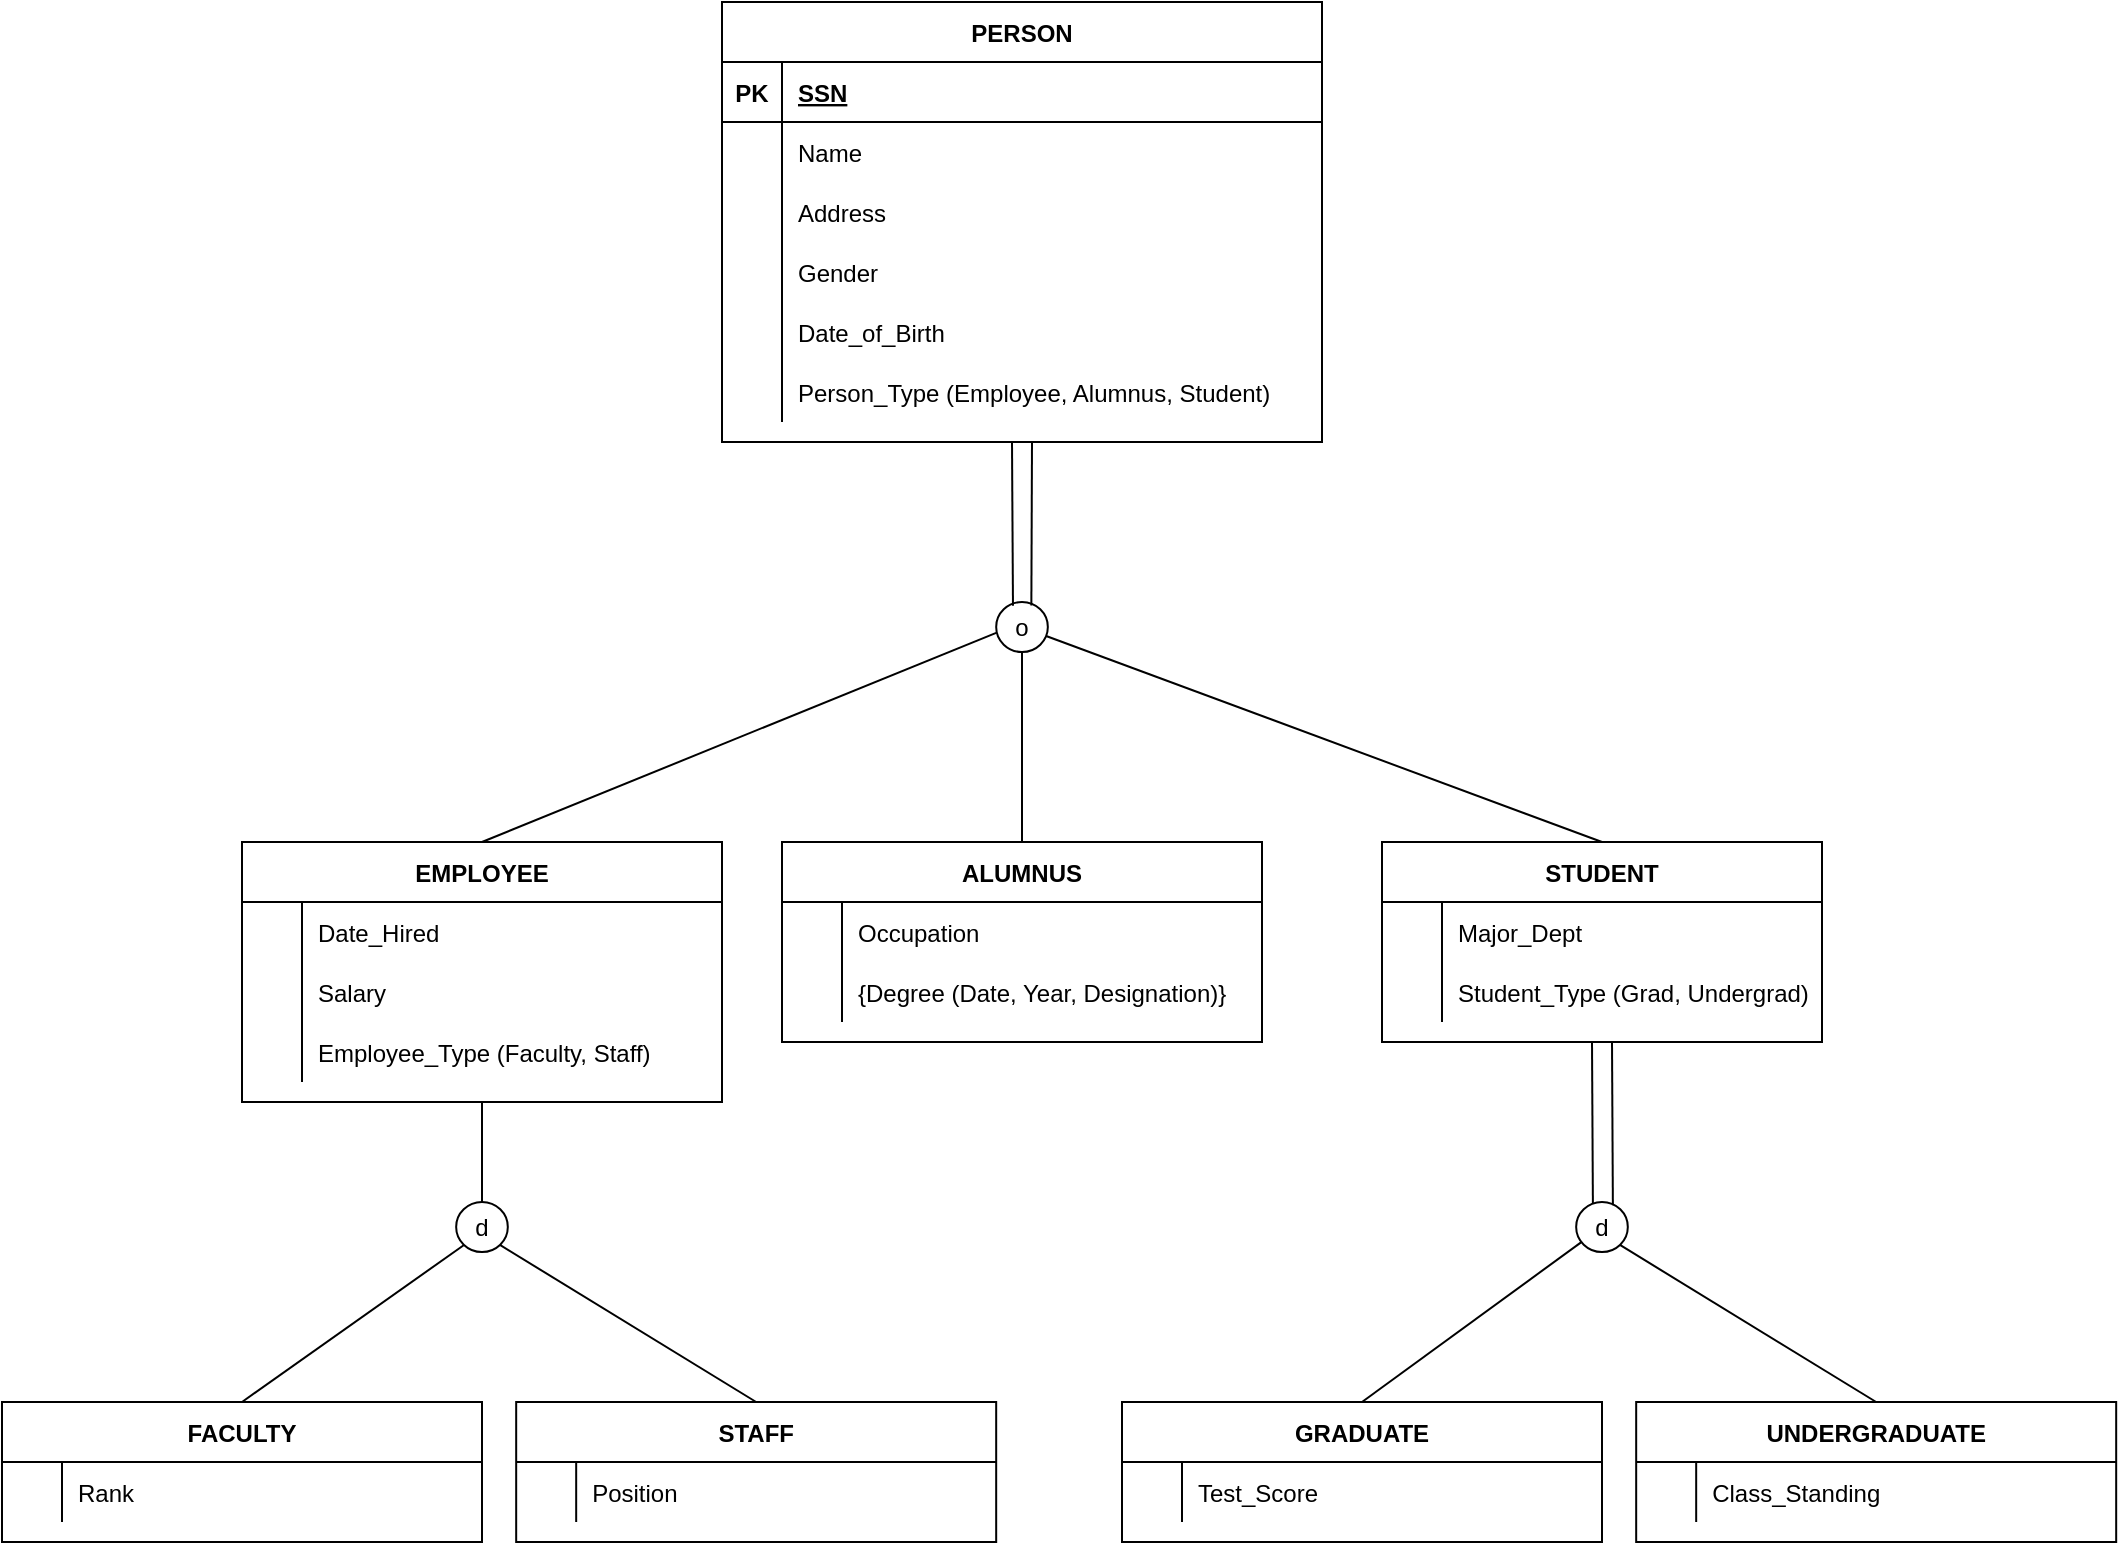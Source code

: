 <mxfile version="20.3.2" type="github">
  <diagram id="zZqfCcknTcSGU8JQ0RtU" name="Page-1">
    <mxGraphModel dx="2004" dy="677" grid="1" gridSize="10" guides="1" tooltips="1" connect="1" arrows="1" fold="1" page="1" pageScale="1" pageWidth="850" pageHeight="1100" math="0" shadow="0">
      <root>
        <mxCell id="0" />
        <mxCell id="1" parent="0" />
        <mxCell id="Ij6OzM-81O3-0aPPW5B1-2" value="PERSON" style="shape=table;startSize=30;container=1;collapsible=1;childLayout=tableLayout;fixedRows=1;rowLines=0;fontStyle=1;align=center;resizeLast=1;" parent="1" vertex="1">
          <mxGeometry x="110" y="150" width="300" height="220" as="geometry" />
        </mxCell>
        <mxCell id="Ij6OzM-81O3-0aPPW5B1-3" value="" style="shape=tableRow;horizontal=0;startSize=0;swimlaneHead=0;swimlaneBody=0;fillColor=none;collapsible=0;dropTarget=0;points=[[0,0.5],[1,0.5]];portConstraint=eastwest;top=0;left=0;right=0;bottom=1;" parent="Ij6OzM-81O3-0aPPW5B1-2" vertex="1">
          <mxGeometry y="30" width="300" height="30" as="geometry" />
        </mxCell>
        <mxCell id="Ij6OzM-81O3-0aPPW5B1-4" value="PK" style="shape=partialRectangle;connectable=0;fillColor=none;top=0;left=0;bottom=0;right=0;fontStyle=1;overflow=hidden;" parent="Ij6OzM-81O3-0aPPW5B1-3" vertex="1">
          <mxGeometry width="30" height="30" as="geometry">
            <mxRectangle width="30" height="30" as="alternateBounds" />
          </mxGeometry>
        </mxCell>
        <mxCell id="Ij6OzM-81O3-0aPPW5B1-5" value="SSN" style="shape=partialRectangle;connectable=0;fillColor=none;top=0;left=0;bottom=0;right=0;align=left;spacingLeft=6;fontStyle=5;overflow=hidden;" parent="Ij6OzM-81O3-0aPPW5B1-3" vertex="1">
          <mxGeometry x="30" width="270" height="30" as="geometry">
            <mxRectangle width="270" height="30" as="alternateBounds" />
          </mxGeometry>
        </mxCell>
        <mxCell id="Ij6OzM-81O3-0aPPW5B1-6" value="" style="shape=tableRow;horizontal=0;startSize=0;swimlaneHead=0;swimlaneBody=0;fillColor=none;collapsible=0;dropTarget=0;points=[[0,0.5],[1,0.5]];portConstraint=eastwest;top=0;left=0;right=0;bottom=0;" parent="Ij6OzM-81O3-0aPPW5B1-2" vertex="1">
          <mxGeometry y="60" width="300" height="30" as="geometry" />
        </mxCell>
        <mxCell id="Ij6OzM-81O3-0aPPW5B1-7" value="" style="shape=partialRectangle;connectable=0;fillColor=none;top=0;left=0;bottom=0;right=0;editable=1;overflow=hidden;" parent="Ij6OzM-81O3-0aPPW5B1-6" vertex="1">
          <mxGeometry width="30" height="30" as="geometry">
            <mxRectangle width="30" height="30" as="alternateBounds" />
          </mxGeometry>
        </mxCell>
        <mxCell id="Ij6OzM-81O3-0aPPW5B1-8" value="Name" style="shape=partialRectangle;connectable=0;fillColor=none;top=0;left=0;bottom=0;right=0;align=left;spacingLeft=6;overflow=hidden;" parent="Ij6OzM-81O3-0aPPW5B1-6" vertex="1">
          <mxGeometry x="30" width="270" height="30" as="geometry">
            <mxRectangle width="270" height="30" as="alternateBounds" />
          </mxGeometry>
        </mxCell>
        <mxCell id="Ij6OzM-81O3-0aPPW5B1-9" value="" style="shape=tableRow;horizontal=0;startSize=0;swimlaneHead=0;swimlaneBody=0;fillColor=none;collapsible=0;dropTarget=0;points=[[0,0.5],[1,0.5]];portConstraint=eastwest;top=0;left=0;right=0;bottom=0;" parent="Ij6OzM-81O3-0aPPW5B1-2" vertex="1">
          <mxGeometry y="90" width="300" height="30" as="geometry" />
        </mxCell>
        <mxCell id="Ij6OzM-81O3-0aPPW5B1-10" value="" style="shape=partialRectangle;connectable=0;fillColor=none;top=0;left=0;bottom=0;right=0;editable=1;overflow=hidden;" parent="Ij6OzM-81O3-0aPPW5B1-9" vertex="1">
          <mxGeometry width="30" height="30" as="geometry">
            <mxRectangle width="30" height="30" as="alternateBounds" />
          </mxGeometry>
        </mxCell>
        <mxCell id="Ij6OzM-81O3-0aPPW5B1-11" value="Address" style="shape=partialRectangle;connectable=0;fillColor=none;top=0;left=0;bottom=0;right=0;align=left;spacingLeft=6;overflow=hidden;" parent="Ij6OzM-81O3-0aPPW5B1-9" vertex="1">
          <mxGeometry x="30" width="270" height="30" as="geometry">
            <mxRectangle width="270" height="30" as="alternateBounds" />
          </mxGeometry>
        </mxCell>
        <mxCell id="Ij6OzM-81O3-0aPPW5B1-12" value="" style="shape=tableRow;horizontal=0;startSize=0;swimlaneHead=0;swimlaneBody=0;fillColor=none;collapsible=0;dropTarget=0;points=[[0,0.5],[1,0.5]];portConstraint=eastwest;top=0;left=0;right=0;bottom=0;" parent="Ij6OzM-81O3-0aPPW5B1-2" vertex="1">
          <mxGeometry y="120" width="300" height="30" as="geometry" />
        </mxCell>
        <mxCell id="Ij6OzM-81O3-0aPPW5B1-13" value="" style="shape=partialRectangle;connectable=0;fillColor=none;top=0;left=0;bottom=0;right=0;editable=1;overflow=hidden;" parent="Ij6OzM-81O3-0aPPW5B1-12" vertex="1">
          <mxGeometry width="30" height="30" as="geometry">
            <mxRectangle width="30" height="30" as="alternateBounds" />
          </mxGeometry>
        </mxCell>
        <mxCell id="Ij6OzM-81O3-0aPPW5B1-14" value="Gender" style="shape=partialRectangle;connectable=0;fillColor=none;top=0;left=0;bottom=0;right=0;align=left;spacingLeft=6;overflow=hidden;" parent="Ij6OzM-81O3-0aPPW5B1-12" vertex="1">
          <mxGeometry x="30" width="270" height="30" as="geometry">
            <mxRectangle width="270" height="30" as="alternateBounds" />
          </mxGeometry>
        </mxCell>
        <mxCell id="Ij6OzM-81O3-0aPPW5B1-15" style="shape=tableRow;horizontal=0;startSize=0;swimlaneHead=0;swimlaneBody=0;fillColor=none;collapsible=0;dropTarget=0;points=[[0,0.5],[1,0.5]];portConstraint=eastwest;top=0;left=0;right=0;bottom=0;" parent="Ij6OzM-81O3-0aPPW5B1-2" vertex="1">
          <mxGeometry y="150" width="300" height="30" as="geometry" />
        </mxCell>
        <mxCell id="Ij6OzM-81O3-0aPPW5B1-16" style="shape=partialRectangle;connectable=0;fillColor=none;top=0;left=0;bottom=0;right=0;editable=1;overflow=hidden;" parent="Ij6OzM-81O3-0aPPW5B1-15" vertex="1">
          <mxGeometry width="30" height="30" as="geometry">
            <mxRectangle width="30" height="30" as="alternateBounds" />
          </mxGeometry>
        </mxCell>
        <mxCell id="Ij6OzM-81O3-0aPPW5B1-17" value="Date_of_Birth" style="shape=partialRectangle;connectable=0;fillColor=none;top=0;left=0;bottom=0;right=0;align=left;spacingLeft=6;overflow=hidden;" parent="Ij6OzM-81O3-0aPPW5B1-15" vertex="1">
          <mxGeometry x="30" width="270" height="30" as="geometry">
            <mxRectangle width="270" height="30" as="alternateBounds" />
          </mxGeometry>
        </mxCell>
        <mxCell id="Ij6OzM-81O3-0aPPW5B1-24" style="shape=tableRow;horizontal=0;startSize=0;swimlaneHead=0;swimlaneBody=0;fillColor=none;collapsible=0;dropTarget=0;points=[[0,0.5],[1,0.5]];portConstraint=eastwest;top=0;left=0;right=0;bottom=0;" parent="Ij6OzM-81O3-0aPPW5B1-2" vertex="1">
          <mxGeometry y="180" width="300" height="30" as="geometry" />
        </mxCell>
        <mxCell id="Ij6OzM-81O3-0aPPW5B1-25" style="shape=partialRectangle;connectable=0;fillColor=none;top=0;left=0;bottom=0;right=0;editable=1;overflow=hidden;" parent="Ij6OzM-81O3-0aPPW5B1-24" vertex="1">
          <mxGeometry width="30" height="30" as="geometry">
            <mxRectangle width="30" height="30" as="alternateBounds" />
          </mxGeometry>
        </mxCell>
        <mxCell id="Ij6OzM-81O3-0aPPW5B1-26" value="Person_Type (Employee, Alumnus, Student)" style="shape=partialRectangle;connectable=0;fillColor=none;top=0;left=0;bottom=0;right=0;align=left;spacingLeft=6;overflow=hidden;" parent="Ij6OzM-81O3-0aPPW5B1-24" vertex="1">
          <mxGeometry x="30" width="270" height="30" as="geometry">
            <mxRectangle width="270" height="30" as="alternateBounds" />
          </mxGeometry>
        </mxCell>
        <mxCell id="Ij6OzM-81O3-0aPPW5B1-29" value="o" style="ellipse;whiteSpace=wrap;html=1;" parent="1" vertex="1">
          <mxGeometry x="247.09" y="450" width="25.83" height="25" as="geometry" />
        </mxCell>
        <mxCell id="Ij6OzM-81O3-0aPPW5B1-30" value="EMPLOYEE" style="shape=table;startSize=30;container=1;collapsible=1;childLayout=tableLayout;fixedRows=1;rowLines=0;fontStyle=1;align=center;resizeLast=1;" parent="1" vertex="1">
          <mxGeometry x="-130" y="570" width="240" height="130" as="geometry" />
        </mxCell>
        <mxCell id="Ij6OzM-81O3-0aPPW5B1-34" value="" style="shape=tableRow;horizontal=0;startSize=0;swimlaneHead=0;swimlaneBody=0;fillColor=none;collapsible=0;dropTarget=0;points=[[0,0.5],[1,0.5]];portConstraint=eastwest;top=0;left=0;right=0;bottom=0;" parent="Ij6OzM-81O3-0aPPW5B1-30" vertex="1">
          <mxGeometry y="30" width="240" height="30" as="geometry" />
        </mxCell>
        <mxCell id="Ij6OzM-81O3-0aPPW5B1-35" value="" style="shape=partialRectangle;connectable=0;fillColor=none;top=0;left=0;bottom=0;right=0;editable=1;overflow=hidden;" parent="Ij6OzM-81O3-0aPPW5B1-34" vertex="1">
          <mxGeometry width="30" height="30" as="geometry">
            <mxRectangle width="30" height="30" as="alternateBounds" />
          </mxGeometry>
        </mxCell>
        <mxCell id="Ij6OzM-81O3-0aPPW5B1-36" value="Date_Hired" style="shape=partialRectangle;connectable=0;fillColor=none;top=0;left=0;bottom=0;right=0;align=left;spacingLeft=6;overflow=hidden;" parent="Ij6OzM-81O3-0aPPW5B1-34" vertex="1">
          <mxGeometry x="30" width="210" height="30" as="geometry">
            <mxRectangle width="210" height="30" as="alternateBounds" />
          </mxGeometry>
        </mxCell>
        <mxCell id="Ij6OzM-81O3-0aPPW5B1-37" value="" style="shape=tableRow;horizontal=0;startSize=0;swimlaneHead=0;swimlaneBody=0;fillColor=none;collapsible=0;dropTarget=0;points=[[0,0.5],[1,0.5]];portConstraint=eastwest;top=0;left=0;right=0;bottom=0;" parent="Ij6OzM-81O3-0aPPW5B1-30" vertex="1">
          <mxGeometry y="60" width="240" height="30" as="geometry" />
        </mxCell>
        <mxCell id="Ij6OzM-81O3-0aPPW5B1-38" value="" style="shape=partialRectangle;connectable=0;fillColor=none;top=0;left=0;bottom=0;right=0;editable=1;overflow=hidden;" parent="Ij6OzM-81O3-0aPPW5B1-37" vertex="1">
          <mxGeometry width="30" height="30" as="geometry">
            <mxRectangle width="30" height="30" as="alternateBounds" />
          </mxGeometry>
        </mxCell>
        <mxCell id="Ij6OzM-81O3-0aPPW5B1-39" value="Salary" style="shape=partialRectangle;connectable=0;fillColor=none;top=0;left=0;bottom=0;right=0;align=left;spacingLeft=6;overflow=hidden;" parent="Ij6OzM-81O3-0aPPW5B1-37" vertex="1">
          <mxGeometry x="30" width="210" height="30" as="geometry">
            <mxRectangle width="210" height="30" as="alternateBounds" />
          </mxGeometry>
        </mxCell>
        <mxCell id="Ij6OzM-81O3-0aPPW5B1-40" value="" style="shape=tableRow;horizontal=0;startSize=0;swimlaneHead=0;swimlaneBody=0;fillColor=none;collapsible=0;dropTarget=0;points=[[0,0.5],[1,0.5]];portConstraint=eastwest;top=0;left=0;right=0;bottom=0;" parent="Ij6OzM-81O3-0aPPW5B1-30" vertex="1">
          <mxGeometry y="90" width="240" height="30" as="geometry" />
        </mxCell>
        <mxCell id="Ij6OzM-81O3-0aPPW5B1-41" value="" style="shape=partialRectangle;connectable=0;fillColor=none;top=0;left=0;bottom=0;right=0;editable=1;overflow=hidden;" parent="Ij6OzM-81O3-0aPPW5B1-40" vertex="1">
          <mxGeometry width="30" height="30" as="geometry">
            <mxRectangle width="30" height="30" as="alternateBounds" />
          </mxGeometry>
        </mxCell>
        <mxCell id="Ij6OzM-81O3-0aPPW5B1-42" value="Employee_Type (Faculty, Staff)" style="shape=partialRectangle;connectable=0;fillColor=none;top=0;left=0;bottom=0;right=0;align=left;spacingLeft=6;overflow=hidden;" parent="Ij6OzM-81O3-0aPPW5B1-40" vertex="1">
          <mxGeometry x="30" width="210" height="30" as="geometry">
            <mxRectangle width="210" height="30" as="alternateBounds" />
          </mxGeometry>
        </mxCell>
        <mxCell id="Ij6OzM-81O3-0aPPW5B1-56" value="ALUMNUS" style="shape=table;startSize=30;container=1;collapsible=1;childLayout=tableLayout;fixedRows=1;rowLines=0;fontStyle=1;align=center;resizeLast=1;" parent="1" vertex="1">
          <mxGeometry x="140" y="570" width="240" height="100" as="geometry" />
        </mxCell>
        <mxCell id="Ij6OzM-81O3-0aPPW5B1-60" value="" style="shape=tableRow;horizontal=0;startSize=0;swimlaneHead=0;swimlaneBody=0;fillColor=none;collapsible=0;dropTarget=0;points=[[0,0.5],[1,0.5]];portConstraint=eastwest;top=0;left=0;right=0;bottom=0;" parent="Ij6OzM-81O3-0aPPW5B1-56" vertex="1">
          <mxGeometry y="30" width="240" height="30" as="geometry" />
        </mxCell>
        <mxCell id="Ij6OzM-81O3-0aPPW5B1-61" value="" style="shape=partialRectangle;connectable=0;fillColor=none;top=0;left=0;bottom=0;right=0;editable=1;overflow=hidden;" parent="Ij6OzM-81O3-0aPPW5B1-60" vertex="1">
          <mxGeometry width="30" height="30" as="geometry">
            <mxRectangle width="30" height="30" as="alternateBounds" />
          </mxGeometry>
        </mxCell>
        <mxCell id="Ij6OzM-81O3-0aPPW5B1-62" value="Occupation" style="shape=partialRectangle;connectable=0;fillColor=none;top=0;left=0;bottom=0;right=0;align=left;spacingLeft=6;overflow=hidden;" parent="Ij6OzM-81O3-0aPPW5B1-60" vertex="1">
          <mxGeometry x="30" width="210" height="30" as="geometry">
            <mxRectangle width="210" height="30" as="alternateBounds" />
          </mxGeometry>
        </mxCell>
        <mxCell id="Ij6OzM-81O3-0aPPW5B1-63" value="" style="shape=tableRow;horizontal=0;startSize=0;swimlaneHead=0;swimlaneBody=0;fillColor=none;collapsible=0;dropTarget=0;points=[[0,0.5],[1,0.5]];portConstraint=eastwest;top=0;left=0;right=0;bottom=0;" parent="Ij6OzM-81O3-0aPPW5B1-56" vertex="1">
          <mxGeometry y="60" width="240" height="30" as="geometry" />
        </mxCell>
        <mxCell id="Ij6OzM-81O3-0aPPW5B1-64" value="" style="shape=partialRectangle;connectable=0;fillColor=none;top=0;left=0;bottom=0;right=0;editable=1;overflow=hidden;" parent="Ij6OzM-81O3-0aPPW5B1-63" vertex="1">
          <mxGeometry width="30" height="30" as="geometry">
            <mxRectangle width="30" height="30" as="alternateBounds" />
          </mxGeometry>
        </mxCell>
        <mxCell id="Ij6OzM-81O3-0aPPW5B1-65" value="{Degree (Date, Year, Designation)}" style="shape=partialRectangle;connectable=0;fillColor=none;top=0;left=0;bottom=0;right=0;align=left;spacingLeft=6;overflow=hidden;" parent="Ij6OzM-81O3-0aPPW5B1-63" vertex="1">
          <mxGeometry x="30" width="210" height="30" as="geometry">
            <mxRectangle width="210" height="30" as="alternateBounds" />
          </mxGeometry>
        </mxCell>
        <mxCell id="Ij6OzM-81O3-0aPPW5B1-69" value="STUDENT" style="shape=table;startSize=30;container=1;collapsible=1;childLayout=tableLayout;fixedRows=1;rowLines=0;fontStyle=1;align=center;resizeLast=1;" parent="1" vertex="1">
          <mxGeometry x="440" y="570" width="220" height="100" as="geometry" />
        </mxCell>
        <mxCell id="Ij6OzM-81O3-0aPPW5B1-73" value="" style="shape=tableRow;horizontal=0;startSize=0;swimlaneHead=0;swimlaneBody=0;fillColor=none;collapsible=0;dropTarget=0;points=[[0,0.5],[1,0.5]];portConstraint=eastwest;top=0;left=0;right=0;bottom=0;" parent="Ij6OzM-81O3-0aPPW5B1-69" vertex="1">
          <mxGeometry y="30" width="220" height="30" as="geometry" />
        </mxCell>
        <mxCell id="Ij6OzM-81O3-0aPPW5B1-74" value="" style="shape=partialRectangle;connectable=0;fillColor=none;top=0;left=0;bottom=0;right=0;editable=1;overflow=hidden;" parent="Ij6OzM-81O3-0aPPW5B1-73" vertex="1">
          <mxGeometry width="30" height="30" as="geometry">
            <mxRectangle width="30" height="30" as="alternateBounds" />
          </mxGeometry>
        </mxCell>
        <mxCell id="Ij6OzM-81O3-0aPPW5B1-75" value="Major_Dept" style="shape=partialRectangle;connectable=0;fillColor=none;top=0;left=0;bottom=0;right=0;align=left;spacingLeft=6;overflow=hidden;" parent="Ij6OzM-81O3-0aPPW5B1-73" vertex="1">
          <mxGeometry x="30" width="190" height="30" as="geometry">
            <mxRectangle width="190" height="30" as="alternateBounds" />
          </mxGeometry>
        </mxCell>
        <mxCell id="Ij6OzM-81O3-0aPPW5B1-76" value="" style="shape=tableRow;horizontal=0;startSize=0;swimlaneHead=0;swimlaneBody=0;fillColor=none;collapsible=0;dropTarget=0;points=[[0,0.5],[1,0.5]];portConstraint=eastwest;top=0;left=0;right=0;bottom=0;" parent="Ij6OzM-81O3-0aPPW5B1-69" vertex="1">
          <mxGeometry y="60" width="220" height="30" as="geometry" />
        </mxCell>
        <mxCell id="Ij6OzM-81O3-0aPPW5B1-77" value="" style="shape=partialRectangle;connectable=0;fillColor=none;top=0;left=0;bottom=0;right=0;editable=1;overflow=hidden;" parent="Ij6OzM-81O3-0aPPW5B1-76" vertex="1">
          <mxGeometry width="30" height="30" as="geometry">
            <mxRectangle width="30" height="30" as="alternateBounds" />
          </mxGeometry>
        </mxCell>
        <mxCell id="Ij6OzM-81O3-0aPPW5B1-78" value="Student_Type (Grad, Undergrad)" style="shape=partialRectangle;connectable=0;fillColor=none;top=0;left=0;bottom=0;right=0;align=left;spacingLeft=6;overflow=hidden;" parent="Ij6OzM-81O3-0aPPW5B1-76" vertex="1">
          <mxGeometry x="30" width="190" height="30" as="geometry">
            <mxRectangle width="190" height="30" as="alternateBounds" />
          </mxGeometry>
        </mxCell>
        <mxCell id="Ij6OzM-81O3-0aPPW5B1-80" value="" style="endArrow=none;html=1;rounded=0;exitX=0;exitY=0.617;exitDx=0;exitDy=0;entryX=0.5;entryY=0;entryDx=0;entryDy=0;exitPerimeter=0;" parent="1" source="Ij6OzM-81O3-0aPPW5B1-29" target="Ij6OzM-81O3-0aPPW5B1-30" edge="1">
          <mxGeometry relative="1" as="geometry">
            <mxPoint x="90" y="440" as="sourcePoint" />
            <mxPoint x="90" y="570" as="targetPoint" />
          </mxGeometry>
        </mxCell>
        <mxCell id="Ij6OzM-81O3-0aPPW5B1-81" value="" style="endArrow=none;html=1;rounded=0;exitX=0.5;exitY=1;exitDx=0;exitDy=0;entryX=0.5;entryY=0;entryDx=0;entryDy=0;" parent="1" target="Ij6OzM-81O3-0aPPW5B1-56" edge="1" source="Ij6OzM-81O3-0aPPW5B1-29">
          <mxGeometry relative="1" as="geometry">
            <mxPoint x="259.5" y="560" as="sourcePoint" />
            <mxPoint x="259.5" y="690" as="targetPoint" />
          </mxGeometry>
        </mxCell>
        <mxCell id="Ij6OzM-81O3-0aPPW5B1-82" value="" style="endArrow=none;html=1;rounded=0;entryX=0.5;entryY=0;entryDx=0;entryDy=0;" parent="1" source="Ij6OzM-81O3-0aPPW5B1-29" target="Ij6OzM-81O3-0aPPW5B1-69" edge="1">
          <mxGeometry relative="1" as="geometry">
            <mxPoint x="350" y="550" as="sourcePoint" />
            <mxPoint x="360.5" y="700" as="targetPoint" />
          </mxGeometry>
        </mxCell>
        <mxCell id="RWGU4wMZFjCJOGVtQFp1-1" value="" style="endArrow=none;html=1;rounded=0;exitX=0.5;exitY=1;exitDx=0;exitDy=0;" edge="1" parent="1" source="Ij6OzM-81O3-0aPPW5B1-30" target="RWGU4wMZFjCJOGVtQFp1-3">
          <mxGeometry relative="1" as="geometry">
            <mxPoint x="50" y="710" as="sourcePoint" />
            <mxPoint x="20" y="770" as="targetPoint" />
          </mxGeometry>
        </mxCell>
        <mxCell id="RWGU4wMZFjCJOGVtQFp1-3" value="d" style="ellipse;whiteSpace=wrap;html=1;" vertex="1" parent="1">
          <mxGeometry x="-22.92" y="750" width="25.83" height="25" as="geometry" />
        </mxCell>
        <mxCell id="RWGU4wMZFjCJOGVtQFp1-4" value="FACULTY" style="shape=table;startSize=30;container=1;collapsible=1;childLayout=tableLayout;fixedRows=1;rowLines=0;fontStyle=1;align=center;resizeLast=1;" vertex="1" parent="1">
          <mxGeometry x="-250" y="850" width="240" height="70" as="geometry" />
        </mxCell>
        <mxCell id="RWGU4wMZFjCJOGVtQFp1-5" value="" style="shape=tableRow;horizontal=0;startSize=0;swimlaneHead=0;swimlaneBody=0;fillColor=none;collapsible=0;dropTarget=0;points=[[0,0.5],[1,0.5]];portConstraint=eastwest;top=0;left=0;right=0;bottom=0;" vertex="1" parent="RWGU4wMZFjCJOGVtQFp1-4">
          <mxGeometry y="30" width="240" height="30" as="geometry" />
        </mxCell>
        <mxCell id="RWGU4wMZFjCJOGVtQFp1-6" value="" style="shape=partialRectangle;connectable=0;fillColor=none;top=0;left=0;bottom=0;right=0;editable=1;overflow=hidden;" vertex="1" parent="RWGU4wMZFjCJOGVtQFp1-5">
          <mxGeometry width="30" height="30" as="geometry">
            <mxRectangle width="30" height="30" as="alternateBounds" />
          </mxGeometry>
        </mxCell>
        <mxCell id="RWGU4wMZFjCJOGVtQFp1-7" value="Rank" style="shape=partialRectangle;connectable=0;fillColor=none;top=0;left=0;bottom=0;right=0;align=left;spacingLeft=6;overflow=hidden;" vertex="1" parent="RWGU4wMZFjCJOGVtQFp1-5">
          <mxGeometry x="30" width="210" height="30" as="geometry">
            <mxRectangle width="210" height="30" as="alternateBounds" />
          </mxGeometry>
        </mxCell>
        <mxCell id="RWGU4wMZFjCJOGVtQFp1-14" value="STAFF" style="shape=table;startSize=30;container=1;collapsible=1;childLayout=tableLayout;fixedRows=1;rowLines=0;fontStyle=1;align=center;resizeLast=1;" vertex="1" parent="1">
          <mxGeometry x="7.09" y="850" width="240" height="70" as="geometry" />
        </mxCell>
        <mxCell id="RWGU4wMZFjCJOGVtQFp1-15" value="" style="shape=tableRow;horizontal=0;startSize=0;swimlaneHead=0;swimlaneBody=0;fillColor=none;collapsible=0;dropTarget=0;points=[[0,0.5],[1,0.5]];portConstraint=eastwest;top=0;left=0;right=0;bottom=0;" vertex="1" parent="RWGU4wMZFjCJOGVtQFp1-14">
          <mxGeometry y="30" width="240" height="30" as="geometry" />
        </mxCell>
        <mxCell id="RWGU4wMZFjCJOGVtQFp1-16" value="" style="shape=partialRectangle;connectable=0;fillColor=none;top=0;left=0;bottom=0;right=0;editable=1;overflow=hidden;" vertex="1" parent="RWGU4wMZFjCJOGVtQFp1-15">
          <mxGeometry width="30" height="30" as="geometry">
            <mxRectangle width="30" height="30" as="alternateBounds" />
          </mxGeometry>
        </mxCell>
        <mxCell id="RWGU4wMZFjCJOGVtQFp1-17" value="Position" style="shape=partialRectangle;connectable=0;fillColor=none;top=0;left=0;bottom=0;right=0;align=left;spacingLeft=6;overflow=hidden;" vertex="1" parent="RWGU4wMZFjCJOGVtQFp1-15">
          <mxGeometry x="30" width="210" height="30" as="geometry">
            <mxRectangle width="210" height="30" as="alternateBounds" />
          </mxGeometry>
        </mxCell>
        <mxCell id="RWGU4wMZFjCJOGVtQFp1-24" value="" style="endArrow=none;html=1;rounded=0;entryX=0.324;entryY=0.042;entryDx=0;entryDy=0;entryPerimeter=0;" edge="1" parent="1" target="RWGU4wMZFjCJOGVtQFp1-25">
          <mxGeometry relative="1" as="geometry">
            <mxPoint x="545" y="670" as="sourcePoint" />
            <mxPoint x="550" y="740" as="targetPoint" />
          </mxGeometry>
        </mxCell>
        <mxCell id="RWGU4wMZFjCJOGVtQFp1-25" value="d" style="ellipse;whiteSpace=wrap;html=1;" vertex="1" parent="1">
          <mxGeometry x="537.08" y="750" width="25.83" height="25" as="geometry" />
        </mxCell>
        <mxCell id="RWGU4wMZFjCJOGVtQFp1-26" value="GRADUATE" style="shape=table;startSize=30;container=1;collapsible=1;childLayout=tableLayout;fixedRows=1;rowLines=0;fontStyle=1;align=center;resizeLast=1;" vertex="1" parent="1">
          <mxGeometry x="310" y="850" width="240" height="70" as="geometry" />
        </mxCell>
        <mxCell id="RWGU4wMZFjCJOGVtQFp1-27" value="" style="shape=tableRow;horizontal=0;startSize=0;swimlaneHead=0;swimlaneBody=0;fillColor=none;collapsible=0;dropTarget=0;points=[[0,0.5],[1,0.5]];portConstraint=eastwest;top=0;left=0;right=0;bottom=0;" vertex="1" parent="RWGU4wMZFjCJOGVtQFp1-26">
          <mxGeometry y="30" width="240" height="30" as="geometry" />
        </mxCell>
        <mxCell id="RWGU4wMZFjCJOGVtQFp1-28" value="" style="shape=partialRectangle;connectable=0;fillColor=none;top=0;left=0;bottom=0;right=0;editable=1;overflow=hidden;" vertex="1" parent="RWGU4wMZFjCJOGVtQFp1-27">
          <mxGeometry width="30" height="30" as="geometry">
            <mxRectangle width="30" height="30" as="alternateBounds" />
          </mxGeometry>
        </mxCell>
        <mxCell id="RWGU4wMZFjCJOGVtQFp1-29" value="Test_Score" style="shape=partialRectangle;connectable=0;fillColor=none;top=0;left=0;bottom=0;right=0;align=left;spacingLeft=6;overflow=hidden;" vertex="1" parent="RWGU4wMZFjCJOGVtQFp1-27">
          <mxGeometry x="30" width="210" height="30" as="geometry">
            <mxRectangle width="210" height="30" as="alternateBounds" />
          </mxGeometry>
        </mxCell>
        <mxCell id="RWGU4wMZFjCJOGVtQFp1-30" value="UNDERGRADUATE" style="shape=table;startSize=30;container=1;collapsible=1;childLayout=tableLayout;fixedRows=1;rowLines=0;fontStyle=1;align=center;resizeLast=1;" vertex="1" parent="1">
          <mxGeometry x="567.09" y="850" width="240" height="70" as="geometry" />
        </mxCell>
        <mxCell id="RWGU4wMZFjCJOGVtQFp1-31" value="" style="shape=tableRow;horizontal=0;startSize=0;swimlaneHead=0;swimlaneBody=0;fillColor=none;collapsible=0;dropTarget=0;points=[[0,0.5],[1,0.5]];portConstraint=eastwest;top=0;left=0;right=0;bottom=0;" vertex="1" parent="RWGU4wMZFjCJOGVtQFp1-30">
          <mxGeometry y="30" width="240" height="30" as="geometry" />
        </mxCell>
        <mxCell id="RWGU4wMZFjCJOGVtQFp1-32" value="" style="shape=partialRectangle;connectable=0;fillColor=none;top=0;left=0;bottom=0;right=0;editable=1;overflow=hidden;" vertex="1" parent="RWGU4wMZFjCJOGVtQFp1-31">
          <mxGeometry width="30" height="30" as="geometry">
            <mxRectangle width="30" height="30" as="alternateBounds" />
          </mxGeometry>
        </mxCell>
        <mxCell id="RWGU4wMZFjCJOGVtQFp1-33" value="Class_Standing" style="shape=partialRectangle;connectable=0;fillColor=none;top=0;left=0;bottom=0;right=0;align=left;spacingLeft=6;overflow=hidden;" vertex="1" parent="RWGU4wMZFjCJOGVtQFp1-31">
          <mxGeometry x="30" width="210" height="30" as="geometry">
            <mxRectangle width="210" height="30" as="alternateBounds" />
          </mxGeometry>
        </mxCell>
        <mxCell id="RWGU4wMZFjCJOGVtQFp1-34" value="" style="endArrow=none;html=1;rounded=0;exitX=0;exitY=1;exitDx=0;exitDy=0;entryX=0.5;entryY=0;entryDx=0;entryDy=0;" edge="1" parent="1" source="RWGU4wMZFjCJOGVtQFp1-3" target="RWGU4wMZFjCJOGVtQFp1-4">
          <mxGeometry relative="1" as="geometry">
            <mxPoint y="710" as="sourcePoint" />
            <mxPoint x="-0.005" y="760" as="targetPoint" />
          </mxGeometry>
        </mxCell>
        <mxCell id="RWGU4wMZFjCJOGVtQFp1-35" value="" style="endArrow=none;html=1;rounded=0;exitX=0.5;exitY=0;exitDx=0;exitDy=0;entryX=1;entryY=1;entryDx=0;entryDy=0;" edge="1" parent="1" source="RWGU4wMZFjCJOGVtQFp1-14" target="RWGU4wMZFjCJOGVtQFp1-3">
          <mxGeometry relative="1" as="geometry">
            <mxPoint x="-8.987" y="781.482" as="sourcePoint" />
            <mxPoint x="-120" y="860" as="targetPoint" />
          </mxGeometry>
        </mxCell>
        <mxCell id="RWGU4wMZFjCJOGVtQFp1-36" value="" style="endArrow=none;html=1;rounded=0;entryX=0.5;entryY=0;entryDx=0;entryDy=0;" edge="1" parent="1" source="RWGU4wMZFjCJOGVtQFp1-25" target="RWGU4wMZFjCJOGVtQFp1-26">
          <mxGeometry relative="1" as="geometry">
            <mxPoint x="471.013" y="760.002" as="sourcePoint" />
            <mxPoint x="360" y="838.52" as="targetPoint" />
          </mxGeometry>
        </mxCell>
        <mxCell id="RWGU4wMZFjCJOGVtQFp1-37" value="" style="endArrow=none;html=1;rounded=0;entryX=0.5;entryY=0;entryDx=0;entryDy=0;exitX=1;exitY=1;exitDx=0;exitDy=0;" edge="1" parent="1" source="RWGU4wMZFjCJOGVtQFp1-25" target="RWGU4wMZFjCJOGVtQFp1-30">
          <mxGeometry relative="1" as="geometry">
            <mxPoint x="520.894" y="781.369" as="sourcePoint" />
            <mxPoint x="440" y="860" as="targetPoint" />
          </mxGeometry>
        </mxCell>
        <mxCell id="RWGU4wMZFjCJOGVtQFp1-39" value="" style="endArrow=none;html=1;rounded=0;entryX=0.711;entryY=0.064;entryDx=0;entryDy=0;entryPerimeter=0;" edge="1" parent="1" target="RWGU4wMZFjCJOGVtQFp1-25">
          <mxGeometry relative="1" as="geometry">
            <mxPoint x="555" y="670" as="sourcePoint" />
            <mxPoint x="559.995" y="760" as="targetPoint" />
          </mxGeometry>
        </mxCell>
        <mxCell id="RWGU4wMZFjCJOGVtQFp1-40" value="" style="endArrow=none;html=1;rounded=0;entryX=0.325;entryY=0.077;entryDx=0;entryDy=0;entryPerimeter=0;" edge="1" parent="1" target="Ij6OzM-81O3-0aPPW5B1-29">
          <mxGeometry relative="1" as="geometry">
            <mxPoint x="255" y="370" as="sourcePoint" />
            <mxPoint x="255.029" y="441.05" as="targetPoint" />
          </mxGeometry>
        </mxCell>
        <mxCell id="RWGU4wMZFjCJOGVtQFp1-41" value="" style="endArrow=none;html=1;rounded=0;entryX=0.681;entryY=0.068;entryDx=0;entryDy=0;entryPerimeter=0;" edge="1" parent="1" target="Ij6OzM-81O3-0aPPW5B1-29">
          <mxGeometry relative="1" as="geometry">
            <mxPoint x="265" y="370" as="sourcePoint" />
            <mxPoint x="265.025" y="441.6" as="targetPoint" />
          </mxGeometry>
        </mxCell>
      </root>
    </mxGraphModel>
  </diagram>
</mxfile>
